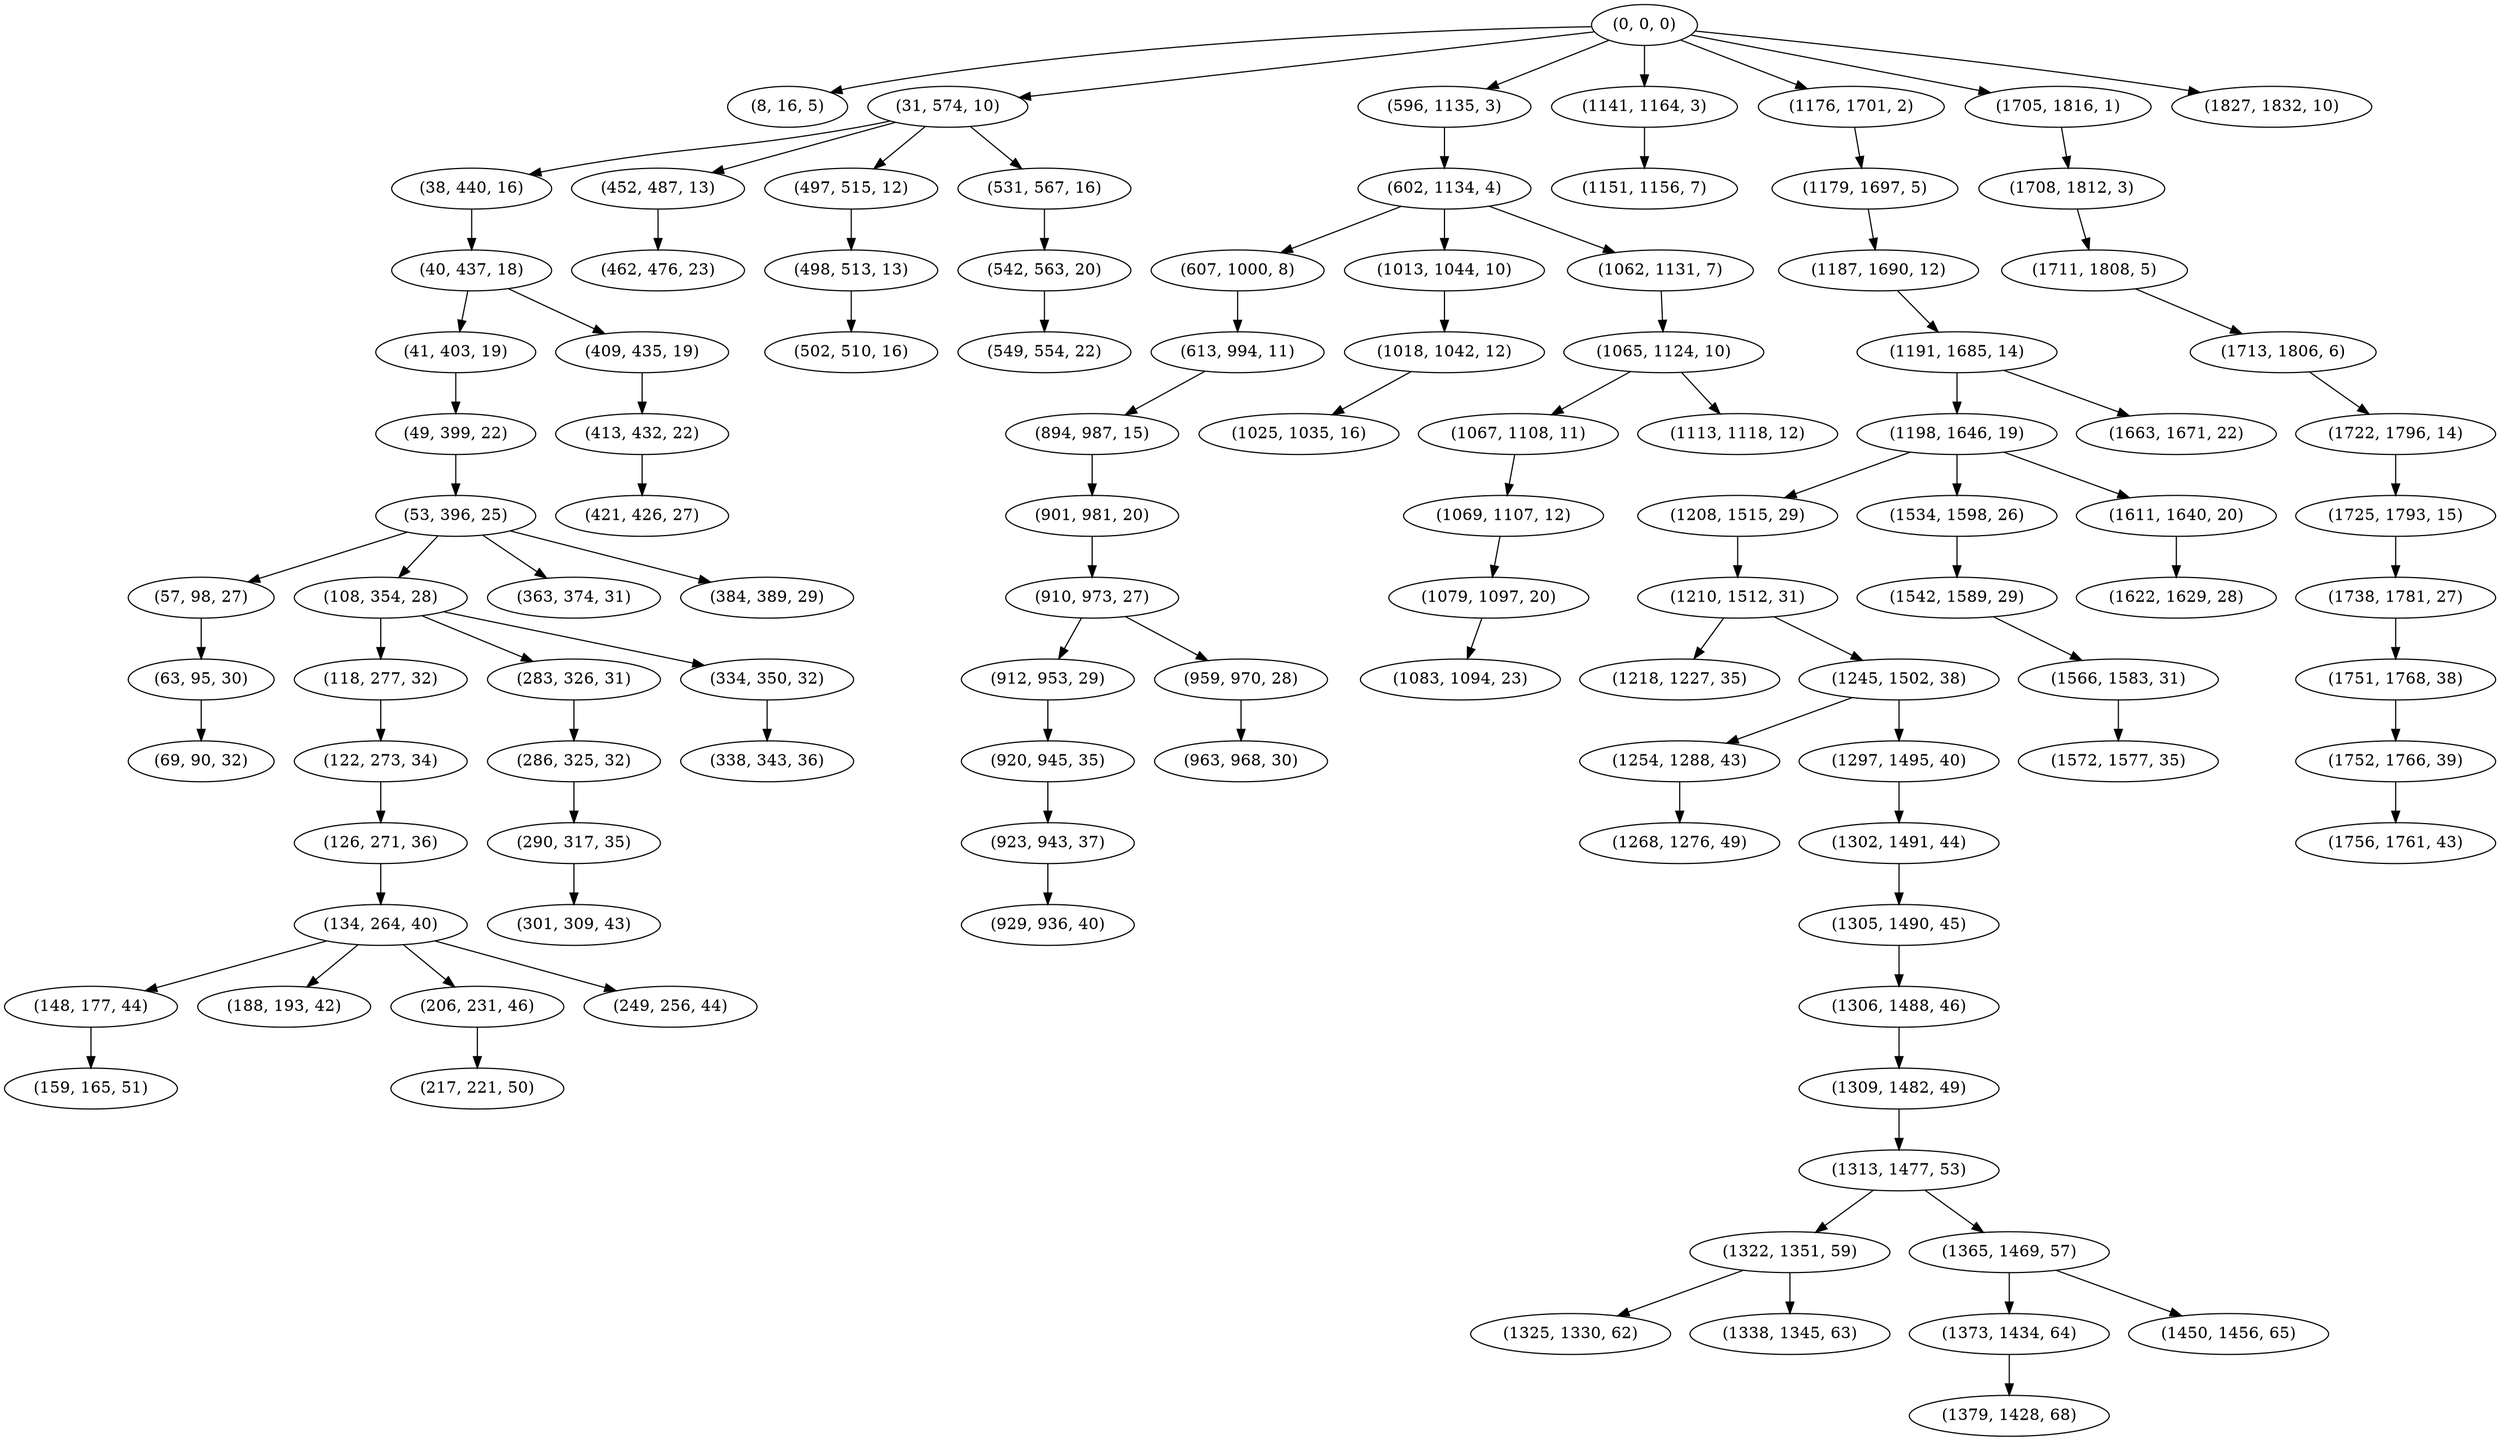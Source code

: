 digraph tree {
    "(0, 0, 0)";
    "(8, 16, 5)";
    "(31, 574, 10)";
    "(38, 440, 16)";
    "(40, 437, 18)";
    "(41, 403, 19)";
    "(49, 399, 22)";
    "(53, 396, 25)";
    "(57, 98, 27)";
    "(63, 95, 30)";
    "(69, 90, 32)";
    "(108, 354, 28)";
    "(118, 277, 32)";
    "(122, 273, 34)";
    "(126, 271, 36)";
    "(134, 264, 40)";
    "(148, 177, 44)";
    "(159, 165, 51)";
    "(188, 193, 42)";
    "(206, 231, 46)";
    "(217, 221, 50)";
    "(249, 256, 44)";
    "(283, 326, 31)";
    "(286, 325, 32)";
    "(290, 317, 35)";
    "(301, 309, 43)";
    "(334, 350, 32)";
    "(338, 343, 36)";
    "(363, 374, 31)";
    "(384, 389, 29)";
    "(409, 435, 19)";
    "(413, 432, 22)";
    "(421, 426, 27)";
    "(452, 487, 13)";
    "(462, 476, 23)";
    "(497, 515, 12)";
    "(498, 513, 13)";
    "(502, 510, 16)";
    "(531, 567, 16)";
    "(542, 563, 20)";
    "(549, 554, 22)";
    "(596, 1135, 3)";
    "(602, 1134, 4)";
    "(607, 1000, 8)";
    "(613, 994, 11)";
    "(894, 987, 15)";
    "(901, 981, 20)";
    "(910, 973, 27)";
    "(912, 953, 29)";
    "(920, 945, 35)";
    "(923, 943, 37)";
    "(929, 936, 40)";
    "(959, 970, 28)";
    "(963, 968, 30)";
    "(1013, 1044, 10)";
    "(1018, 1042, 12)";
    "(1025, 1035, 16)";
    "(1062, 1131, 7)";
    "(1065, 1124, 10)";
    "(1067, 1108, 11)";
    "(1069, 1107, 12)";
    "(1079, 1097, 20)";
    "(1083, 1094, 23)";
    "(1113, 1118, 12)";
    "(1141, 1164, 3)";
    "(1151, 1156, 7)";
    "(1176, 1701, 2)";
    "(1179, 1697, 5)";
    "(1187, 1690, 12)";
    "(1191, 1685, 14)";
    "(1198, 1646, 19)";
    "(1208, 1515, 29)";
    "(1210, 1512, 31)";
    "(1218, 1227, 35)";
    "(1245, 1502, 38)";
    "(1254, 1288, 43)";
    "(1268, 1276, 49)";
    "(1297, 1495, 40)";
    "(1302, 1491, 44)";
    "(1305, 1490, 45)";
    "(1306, 1488, 46)";
    "(1309, 1482, 49)";
    "(1313, 1477, 53)";
    "(1322, 1351, 59)";
    "(1325, 1330, 62)";
    "(1338, 1345, 63)";
    "(1365, 1469, 57)";
    "(1373, 1434, 64)";
    "(1379, 1428, 68)";
    "(1450, 1456, 65)";
    "(1534, 1598, 26)";
    "(1542, 1589, 29)";
    "(1566, 1583, 31)";
    "(1572, 1577, 35)";
    "(1611, 1640, 20)";
    "(1622, 1629, 28)";
    "(1663, 1671, 22)";
    "(1705, 1816, 1)";
    "(1708, 1812, 3)";
    "(1711, 1808, 5)";
    "(1713, 1806, 6)";
    "(1722, 1796, 14)";
    "(1725, 1793, 15)";
    "(1738, 1781, 27)";
    "(1751, 1768, 38)";
    "(1752, 1766, 39)";
    "(1756, 1761, 43)";
    "(1827, 1832, 10)";
    "(0, 0, 0)" -> "(8, 16, 5)";
    "(0, 0, 0)" -> "(31, 574, 10)";
    "(0, 0, 0)" -> "(596, 1135, 3)";
    "(0, 0, 0)" -> "(1141, 1164, 3)";
    "(0, 0, 0)" -> "(1176, 1701, 2)";
    "(0, 0, 0)" -> "(1705, 1816, 1)";
    "(0, 0, 0)" -> "(1827, 1832, 10)";
    "(31, 574, 10)" -> "(38, 440, 16)";
    "(31, 574, 10)" -> "(452, 487, 13)";
    "(31, 574, 10)" -> "(497, 515, 12)";
    "(31, 574, 10)" -> "(531, 567, 16)";
    "(38, 440, 16)" -> "(40, 437, 18)";
    "(40, 437, 18)" -> "(41, 403, 19)";
    "(40, 437, 18)" -> "(409, 435, 19)";
    "(41, 403, 19)" -> "(49, 399, 22)";
    "(49, 399, 22)" -> "(53, 396, 25)";
    "(53, 396, 25)" -> "(57, 98, 27)";
    "(53, 396, 25)" -> "(108, 354, 28)";
    "(53, 396, 25)" -> "(363, 374, 31)";
    "(53, 396, 25)" -> "(384, 389, 29)";
    "(57, 98, 27)" -> "(63, 95, 30)";
    "(63, 95, 30)" -> "(69, 90, 32)";
    "(108, 354, 28)" -> "(118, 277, 32)";
    "(108, 354, 28)" -> "(283, 326, 31)";
    "(108, 354, 28)" -> "(334, 350, 32)";
    "(118, 277, 32)" -> "(122, 273, 34)";
    "(122, 273, 34)" -> "(126, 271, 36)";
    "(126, 271, 36)" -> "(134, 264, 40)";
    "(134, 264, 40)" -> "(148, 177, 44)";
    "(134, 264, 40)" -> "(188, 193, 42)";
    "(134, 264, 40)" -> "(206, 231, 46)";
    "(134, 264, 40)" -> "(249, 256, 44)";
    "(148, 177, 44)" -> "(159, 165, 51)";
    "(206, 231, 46)" -> "(217, 221, 50)";
    "(283, 326, 31)" -> "(286, 325, 32)";
    "(286, 325, 32)" -> "(290, 317, 35)";
    "(290, 317, 35)" -> "(301, 309, 43)";
    "(334, 350, 32)" -> "(338, 343, 36)";
    "(409, 435, 19)" -> "(413, 432, 22)";
    "(413, 432, 22)" -> "(421, 426, 27)";
    "(452, 487, 13)" -> "(462, 476, 23)";
    "(497, 515, 12)" -> "(498, 513, 13)";
    "(498, 513, 13)" -> "(502, 510, 16)";
    "(531, 567, 16)" -> "(542, 563, 20)";
    "(542, 563, 20)" -> "(549, 554, 22)";
    "(596, 1135, 3)" -> "(602, 1134, 4)";
    "(602, 1134, 4)" -> "(607, 1000, 8)";
    "(602, 1134, 4)" -> "(1013, 1044, 10)";
    "(602, 1134, 4)" -> "(1062, 1131, 7)";
    "(607, 1000, 8)" -> "(613, 994, 11)";
    "(613, 994, 11)" -> "(894, 987, 15)";
    "(894, 987, 15)" -> "(901, 981, 20)";
    "(901, 981, 20)" -> "(910, 973, 27)";
    "(910, 973, 27)" -> "(912, 953, 29)";
    "(910, 973, 27)" -> "(959, 970, 28)";
    "(912, 953, 29)" -> "(920, 945, 35)";
    "(920, 945, 35)" -> "(923, 943, 37)";
    "(923, 943, 37)" -> "(929, 936, 40)";
    "(959, 970, 28)" -> "(963, 968, 30)";
    "(1013, 1044, 10)" -> "(1018, 1042, 12)";
    "(1018, 1042, 12)" -> "(1025, 1035, 16)";
    "(1062, 1131, 7)" -> "(1065, 1124, 10)";
    "(1065, 1124, 10)" -> "(1067, 1108, 11)";
    "(1065, 1124, 10)" -> "(1113, 1118, 12)";
    "(1067, 1108, 11)" -> "(1069, 1107, 12)";
    "(1069, 1107, 12)" -> "(1079, 1097, 20)";
    "(1079, 1097, 20)" -> "(1083, 1094, 23)";
    "(1141, 1164, 3)" -> "(1151, 1156, 7)";
    "(1176, 1701, 2)" -> "(1179, 1697, 5)";
    "(1179, 1697, 5)" -> "(1187, 1690, 12)";
    "(1187, 1690, 12)" -> "(1191, 1685, 14)";
    "(1191, 1685, 14)" -> "(1198, 1646, 19)";
    "(1191, 1685, 14)" -> "(1663, 1671, 22)";
    "(1198, 1646, 19)" -> "(1208, 1515, 29)";
    "(1198, 1646, 19)" -> "(1534, 1598, 26)";
    "(1198, 1646, 19)" -> "(1611, 1640, 20)";
    "(1208, 1515, 29)" -> "(1210, 1512, 31)";
    "(1210, 1512, 31)" -> "(1218, 1227, 35)";
    "(1210, 1512, 31)" -> "(1245, 1502, 38)";
    "(1245, 1502, 38)" -> "(1254, 1288, 43)";
    "(1245, 1502, 38)" -> "(1297, 1495, 40)";
    "(1254, 1288, 43)" -> "(1268, 1276, 49)";
    "(1297, 1495, 40)" -> "(1302, 1491, 44)";
    "(1302, 1491, 44)" -> "(1305, 1490, 45)";
    "(1305, 1490, 45)" -> "(1306, 1488, 46)";
    "(1306, 1488, 46)" -> "(1309, 1482, 49)";
    "(1309, 1482, 49)" -> "(1313, 1477, 53)";
    "(1313, 1477, 53)" -> "(1322, 1351, 59)";
    "(1313, 1477, 53)" -> "(1365, 1469, 57)";
    "(1322, 1351, 59)" -> "(1325, 1330, 62)";
    "(1322, 1351, 59)" -> "(1338, 1345, 63)";
    "(1365, 1469, 57)" -> "(1373, 1434, 64)";
    "(1365, 1469, 57)" -> "(1450, 1456, 65)";
    "(1373, 1434, 64)" -> "(1379, 1428, 68)";
    "(1534, 1598, 26)" -> "(1542, 1589, 29)";
    "(1542, 1589, 29)" -> "(1566, 1583, 31)";
    "(1566, 1583, 31)" -> "(1572, 1577, 35)";
    "(1611, 1640, 20)" -> "(1622, 1629, 28)";
    "(1705, 1816, 1)" -> "(1708, 1812, 3)";
    "(1708, 1812, 3)" -> "(1711, 1808, 5)";
    "(1711, 1808, 5)" -> "(1713, 1806, 6)";
    "(1713, 1806, 6)" -> "(1722, 1796, 14)";
    "(1722, 1796, 14)" -> "(1725, 1793, 15)";
    "(1725, 1793, 15)" -> "(1738, 1781, 27)";
    "(1738, 1781, 27)" -> "(1751, 1768, 38)";
    "(1751, 1768, 38)" -> "(1752, 1766, 39)";
    "(1752, 1766, 39)" -> "(1756, 1761, 43)";
}
